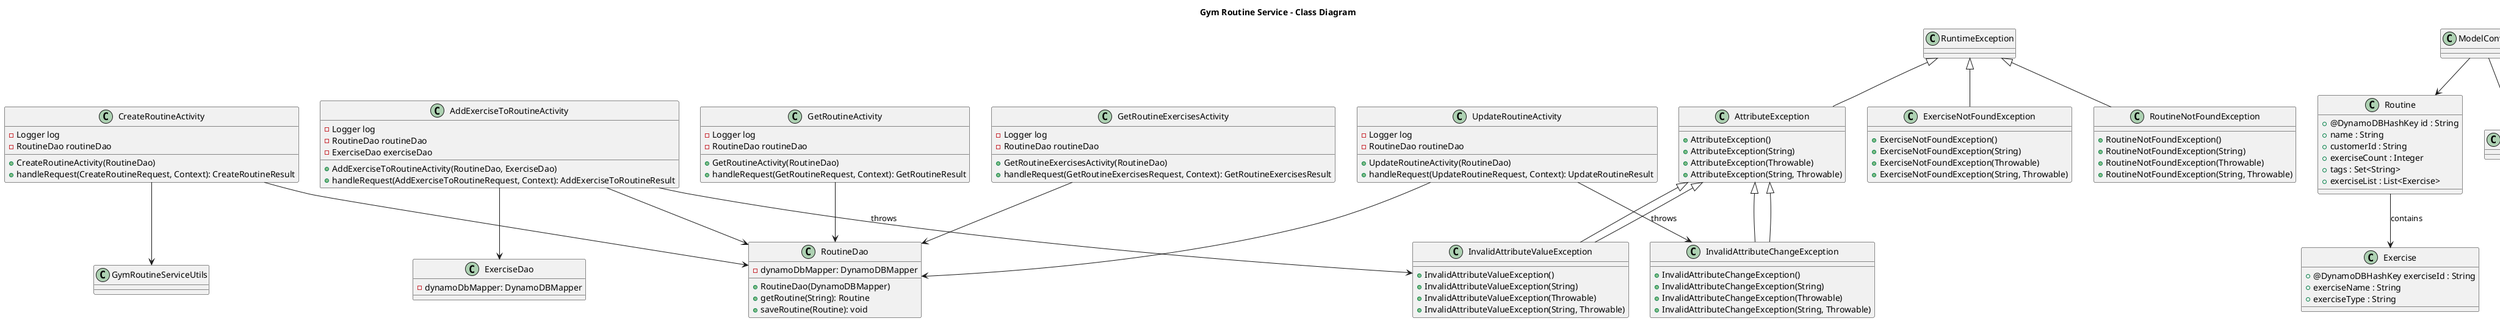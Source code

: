 @startuml
title Gym Routine Service - Class Diagram

' Activity Classes
class AddExerciseToRoutineActivity {
    - Logger log
    - RoutineDao routineDao
    - ExerciseDao exerciseDao
    + AddExerciseToRoutineActivity(RoutineDao, ExerciseDao)
    + handleRequest(AddExerciseToRoutineRequest, Context): AddExerciseToRoutineResult
}

class CreateRoutineActivity {
    - Logger log
    - RoutineDao routineDao
    + CreateRoutineActivity(RoutineDao)
    + handleRequest(CreateRoutineRequest, Context): CreateRoutineResult
}

class GetRoutineActivity {
    - Logger log
    - RoutineDao routineDao
    + GetRoutineActivity(RoutineDao)
    + handleRequest(GetRoutineRequest, Context): GetRoutineResult
}

class GetRoutineExercisesActivity {
    - Logger log
    - RoutineDao routineDao
    + GetRoutineExercisesActivity(RoutineDao)
    + handleRequest(GetRoutineExercisesRequest, Context): GetRoutineExercisesResult
}

class UpdateRoutineActivity {
    - Logger log
    - RoutineDao routineDao
    + UpdateRoutineActivity(RoutineDao)
    + handleRequest(UpdateRoutineRequest, Context): UpdateRoutineResult
}

' DAO Classes
class ExerciseDao {
    - dynamoDbMapper: DynamoDBMapper
}

class RoutineDao {
    - dynamoDbMapper: DynamoDBMapper
    + RoutineDao(DynamoDBMapper)
    + getRoutine(String): Routine
    + saveRoutine(Routine): void
}
' Exception Classes
class AttributeException extends RuntimeException {
    + AttributeException()
    + AttributeException(String)
    + AttributeException(Throwable)
    + AttributeException(String, Throwable)
}

class InvalidAttributeValueException extends AttributeException {
    + InvalidAttributeValueException()
    + InvalidAttributeValueException(String)
    + InvalidAttributeValueException(Throwable)
    + InvalidAttributeValueException(String, Throwable)
}

class InvalidAttributeChangeException extends AttributeException {
    + InvalidAttributeChangeException()
    + InvalidAttributeChangeException(String)
    + InvalidAttributeChangeException(Throwable)
    + InvalidAttributeChangeException(String, Throwable)
}

class ExerciseNotFoundException extends RuntimeException {
    + ExerciseNotFoundException()
    + ExerciseNotFoundException(String)
    + ExerciseNotFoundException(Throwable)
    + ExerciseNotFoundException(String, Throwable)
}

class RoutineNotFoundException extends RuntimeException {
    + RoutineNotFoundException()
    + RoutineNotFoundException(String)
    + RoutineNotFoundException(Throwable)
    + RoutineNotFoundException(String, Throwable)
}

' DynamoDB Model Classes
class Exercise {
    + @DynamoDBHashKey exerciseId : String
    + exerciseName : String
    + exerciseType : String
}

class Routine {
    + @DynamoDBHashKey id : String
    + name : String
    + customerId : String
    + exerciseCount : Integer
    + tags : Set<String>
    + exerciseList : List<Exercise>
}

' Relationships
AddExerciseToRoutineActivity --> RoutineDao
AddExerciseToRoutineActivity --> ExerciseDao

CreateRoutineActivity --> RoutineDao

GetRoutineActivity --> RoutineDao

GetRoutineExercisesActivity --> RoutineDao

UpdateRoutineActivity --> RoutineDao

Routine --> Exercise : contains

ModelConverter --> Routine
ModelConverter --> RoutineModel

CreateRoutineActivity --> GymRoutineServiceUtils

AddExerciseToRoutineActivity --> InvalidAttributeValueException : throws
UpdateRoutineActivity --> InvalidAttributeChangeException : throws
AttributeException <|-- InvalidAttributeValueException
AttributeException <|-- InvalidAttributeChangeException

@enduml




